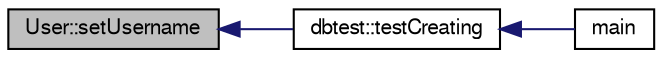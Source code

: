 digraph "User::setUsername"
{
  edge [fontname="FreeSans",fontsize="10",labelfontname="FreeSans",labelfontsize="10"];
  node [fontname="FreeSans",fontsize="10",shape=record];
  rankdir="LR";
  Node4833 [label="User::setUsername",height=0.2,width=0.4,color="black", fillcolor="grey75", style="filled", fontcolor="black"];
  Node4833 -> Node4834 [dir="back",color="midnightblue",fontsize="10",style="solid",fontname="FreeSans"];
  Node4834 [label="dbtest::testCreating",height=0.2,width=0.4,color="black", fillcolor="white", style="filled",URL="$classdbtest.html#a8193e88a7df657069c8a6bd09c8243b7"];
  Node4834 -> Node4835 [dir="back",color="midnightblue",fontsize="10",style="solid",fontname="FreeSans"];
  Node4835 [label="main",height=0.2,width=0.4,color="black", fillcolor="white", style="filled",URL="$test_8cpp.html#ae66f6b31b5ad750f1fe042a706a4e3d4"];
}
